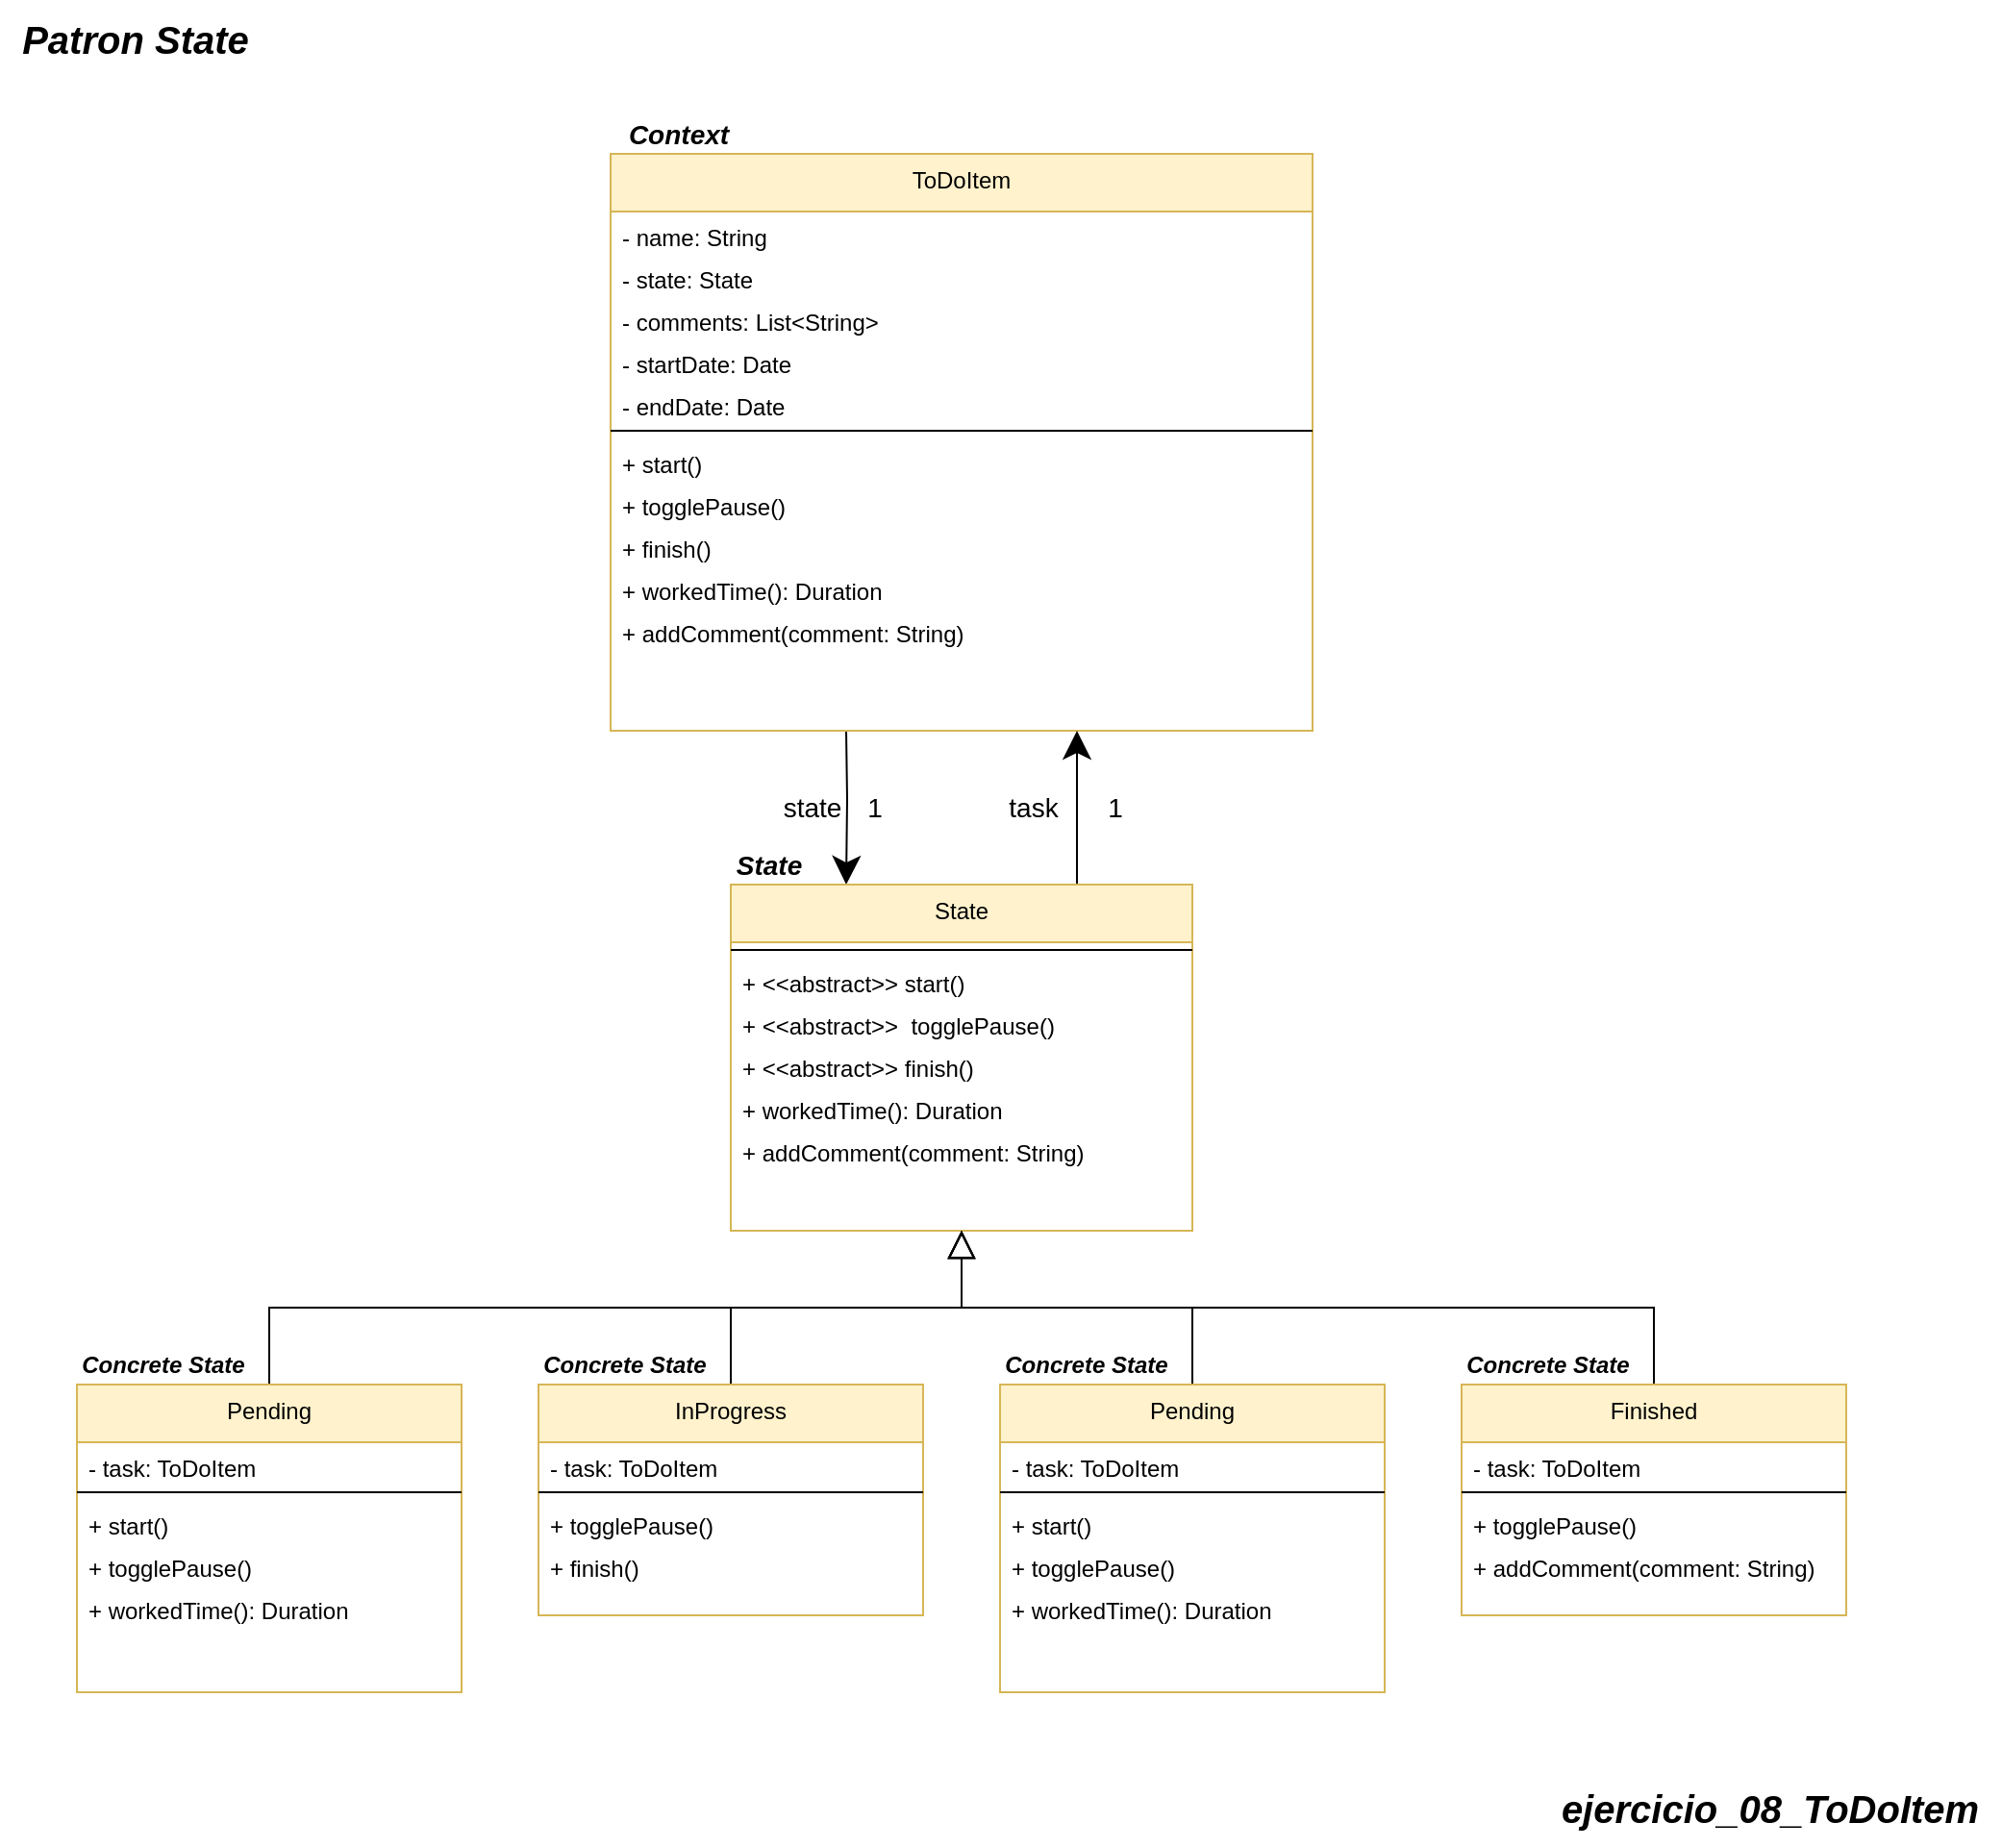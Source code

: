 <mxfile version="24.4.0" type="google">
  <diagram name="Page-1" id="86zFsOohd6gGiGKe7dfL">
    <mxGraphModel grid="1" page="1" gridSize="10" guides="1" tooltips="1" connect="1" arrows="1" fold="1" pageScale="1" pageWidth="850" pageHeight="1100" math="0" shadow="0">
      <root>
        <mxCell id="0" />
        <mxCell id="1" parent="0" />
        <mxCell id="28am5zc72-CxDdYoVZ5G-27" value="&lt;span style=&quot;font-size: 20px;&quot;&gt;&lt;b&gt;&lt;i&gt;ejercicio_08_ToDoItem&lt;/i&gt;&lt;/b&gt;&lt;/span&gt;" style="text;html=1;align=center;verticalAlign=middle;resizable=0;points=[];autosize=1;strokeColor=none;fillColor=none;" vertex="1" parent="1">
          <mxGeometry x="1840" y="-1200" width="240" height="40" as="geometry" />
        </mxCell>
        <mxCell id="rkeLOa6LP-PtmjB0b2Ty-14" style="edgeStyle=orthogonalEdgeStyle;rounded=0;orthogonalLoop=1;jettySize=auto;html=1;entryX=0.25;entryY=0;entryDx=0;entryDy=0;endSize=12;startSize=12;" edge="1" parent="1" target="rkeLOa6LP-PtmjB0b2Ty-31">
          <mxGeometry relative="1" as="geometry">
            <mxPoint x="1480" y="-1740" as="sourcePoint" />
            <mxPoint x="1480.0" y="-1680" as="targetPoint" />
          </mxGeometry>
        </mxCell>
        <mxCell id="rkeLOa6LP-PtmjB0b2Ty-15" value="ToDoItem&#xa;" style="swimlane;fontStyle=0;align=center;verticalAlign=top;childLayout=stackLayout;horizontal=1;startSize=30;horizontalStack=0;resizeParent=1;resizeLast=0;collapsible=1;marginBottom=0;rounded=0;shadow=0;strokeWidth=1;fillColor=#fff2cc;strokeColor=#d6b656;" vertex="1" parent="1">
          <mxGeometry x="1357.5" y="-2040" width="365" height="300" as="geometry">
            <mxRectangle x="110" y="-20" width="160" height="26" as="alternateBounds" />
          </mxGeometry>
        </mxCell>
        <mxCell id="rkeLOa6LP-PtmjB0b2Ty-16" value="- name: String" style="text;align=left;verticalAlign=top;spacingLeft=4;spacingRight=4;overflow=hidden;rotatable=0;points=[[0,0.5],[1,0.5]];portConstraint=eastwest;rounded=0;shadow=0;html=0;" vertex="1" parent="rkeLOa6LP-PtmjB0b2Ty-15">
          <mxGeometry y="30" width="365" height="22" as="geometry" />
        </mxCell>
        <mxCell id="rkeLOa6LP-PtmjB0b2Ty-17" value="- state: State" style="text;align=left;verticalAlign=top;spacingLeft=4;spacingRight=4;overflow=hidden;rotatable=0;points=[[0,0.5],[1,0.5]];portConstraint=eastwest;rounded=0;shadow=0;html=0;" vertex="1" parent="rkeLOa6LP-PtmjB0b2Ty-15">
          <mxGeometry y="52" width="365" height="22" as="geometry" />
        </mxCell>
        <mxCell id="rkeLOa6LP-PtmjB0b2Ty-18" value="- comments: List&lt;String&gt;" style="text;align=left;verticalAlign=top;spacingLeft=4;spacingRight=4;overflow=hidden;rotatable=0;points=[[0,0.5],[1,0.5]];portConstraint=eastwest;rounded=0;shadow=0;html=0;" vertex="1" parent="rkeLOa6LP-PtmjB0b2Ty-15">
          <mxGeometry y="74" width="365" height="22" as="geometry" />
        </mxCell>
        <mxCell id="rkeLOa6LP-PtmjB0b2Ty-19" value="- startDate: Date" style="text;align=left;verticalAlign=top;spacingLeft=4;spacingRight=4;overflow=hidden;rotatable=0;points=[[0,0.5],[1,0.5]];portConstraint=eastwest;rounded=0;shadow=0;html=0;" vertex="1" parent="rkeLOa6LP-PtmjB0b2Ty-15">
          <mxGeometry y="96" width="365" height="22" as="geometry" />
        </mxCell>
        <mxCell id="rkeLOa6LP-PtmjB0b2Ty-20" value="- endDate: Date" style="text;align=left;verticalAlign=top;spacingLeft=4;spacingRight=4;overflow=hidden;rotatable=0;points=[[0,0.5],[1,0.5]];portConstraint=eastwest;rounded=0;shadow=0;html=0;" vertex="1" parent="rkeLOa6LP-PtmjB0b2Ty-15">
          <mxGeometry y="118" width="365" height="22" as="geometry" />
        </mxCell>
        <mxCell id="rkeLOa6LP-PtmjB0b2Ty-21" value="" style="line;html=1;strokeWidth=1;align=left;verticalAlign=middle;spacingTop=-1;spacingLeft=3;spacingRight=3;rotatable=0;labelPosition=right;points=[];portConstraint=eastwest;" vertex="1" parent="rkeLOa6LP-PtmjB0b2Ty-15">
          <mxGeometry y="140" width="365" height="8" as="geometry" />
        </mxCell>
        <mxCell id="rkeLOa6LP-PtmjB0b2Ty-22" value="+ start()" style="text;align=left;verticalAlign=top;spacingLeft=4;spacingRight=4;overflow=hidden;rotatable=0;points=[[0,0.5],[1,0.5]];portConstraint=eastwest;rounded=0;shadow=0;html=0;" vertex="1" parent="rkeLOa6LP-PtmjB0b2Ty-15">
          <mxGeometry y="148" width="365" height="22" as="geometry" />
        </mxCell>
        <mxCell id="rkeLOa6LP-PtmjB0b2Ty-23" value="+ togglePause()" style="text;align=left;verticalAlign=top;spacingLeft=4;spacingRight=4;overflow=hidden;rotatable=0;points=[[0,0.5],[1,0.5]];portConstraint=eastwest;rounded=0;shadow=0;html=0;" vertex="1" parent="rkeLOa6LP-PtmjB0b2Ty-15">
          <mxGeometry y="170" width="365" height="22" as="geometry" />
        </mxCell>
        <mxCell id="rkeLOa6LP-PtmjB0b2Ty-24" value="+ finish()" style="text;align=left;verticalAlign=top;spacingLeft=4;spacingRight=4;overflow=hidden;rotatable=0;points=[[0,0.5],[1,0.5]];portConstraint=eastwest;rounded=0;shadow=0;html=0;" vertex="1" parent="rkeLOa6LP-PtmjB0b2Ty-15">
          <mxGeometry y="192" width="365" height="22" as="geometry" />
        </mxCell>
        <mxCell id="rkeLOa6LP-PtmjB0b2Ty-25" value="+ workedTime(): Duration" style="text;align=left;verticalAlign=top;spacingLeft=4;spacingRight=4;overflow=hidden;rotatable=0;points=[[0,0.5],[1,0.5]];portConstraint=eastwest;rounded=0;shadow=0;html=0;" vertex="1" parent="rkeLOa6LP-PtmjB0b2Ty-15">
          <mxGeometry y="214" width="365" height="22" as="geometry" />
        </mxCell>
        <mxCell id="rkeLOa6LP-PtmjB0b2Ty-26" value="+ addComment(comment: String)" style="text;align=left;verticalAlign=top;spacingLeft=4;spacingRight=4;overflow=hidden;rotatable=0;points=[[0,0.5],[1,0.5]];portConstraint=eastwest;rounded=0;shadow=0;html=0;" vertex="1" parent="rkeLOa6LP-PtmjB0b2Ty-15">
          <mxGeometry y="236" width="365" height="22" as="geometry" />
        </mxCell>
        <mxCell id="rkeLOa6LP-PtmjB0b2Ty-27" value="1" style="text;html=1;align=center;verticalAlign=middle;whiteSpace=wrap;rounded=0;fontSize=14;" vertex="1" parent="1">
          <mxGeometry x="1480" y="-1710" width="30" height="20" as="geometry" />
        </mxCell>
        <mxCell id="rkeLOa6LP-PtmjB0b2Ty-28" value="state" style="text;html=1;align=center;verticalAlign=middle;whiteSpace=wrap;rounded=0;fontSize=14;" vertex="1" parent="1">
          <mxGeometry x="1445" y="-1710" width="35" height="20" as="geometry" />
        </mxCell>
        <mxCell id="rkeLOa6LP-PtmjB0b2Ty-29" value="&lt;b style=&quot;&quot;&gt;&lt;i&gt;&lt;font style=&quot;font-size: 20px;&quot;&gt;Patron State&lt;/font&gt;&lt;/i&gt;&lt;/b&gt;" style="text;html=1;align=center;verticalAlign=middle;resizable=0;points=[];autosize=1;strokeColor=none;fillColor=none;" vertex="1" parent="1">
          <mxGeometry x="1040" y="-2120" width="140" height="40" as="geometry" />
        </mxCell>
        <mxCell id="rkeLOa6LP-PtmjB0b2Ty-30" style="edgeStyle=orthogonalEdgeStyle;rounded=0;orthogonalLoop=1;jettySize=auto;html=1;endSize=12;startSize=12;" edge="1" parent="1" source="rkeLOa6LP-PtmjB0b2Ty-31">
          <mxGeometry relative="1" as="geometry">
            <mxPoint x="1600" y="-1740" as="targetPoint" />
            <Array as="points">
              <mxPoint x="1600" y="-1720" />
              <mxPoint x="1600" y="-1720" />
            </Array>
          </mxGeometry>
        </mxCell>
        <mxCell id="rkeLOa6LP-PtmjB0b2Ty-31" value="State&#xa;" style="swimlane;fontStyle=0;align=center;verticalAlign=top;childLayout=stackLayout;horizontal=1;startSize=30;horizontalStack=0;resizeParent=1;resizeLast=0;collapsible=1;marginBottom=0;rounded=0;shadow=0;strokeWidth=1;fillColor=#fff2cc;strokeColor=#d6b656;" vertex="1" parent="1">
          <mxGeometry x="1420" y="-1660" width="240" height="180" as="geometry">
            <mxRectangle x="110" y="-20" width="160" height="26" as="alternateBounds" />
          </mxGeometry>
        </mxCell>
        <mxCell id="rkeLOa6LP-PtmjB0b2Ty-32" value="" style="line;html=1;strokeWidth=1;align=left;verticalAlign=middle;spacingTop=-1;spacingLeft=3;spacingRight=3;rotatable=0;labelPosition=right;points=[];portConstraint=eastwest;" vertex="1" parent="rkeLOa6LP-PtmjB0b2Ty-31">
          <mxGeometry y="30" width="240" height="8" as="geometry" />
        </mxCell>
        <mxCell id="rkeLOa6LP-PtmjB0b2Ty-33" value="+ &lt;&lt;abstract&gt;&gt; start()" style="text;align=left;verticalAlign=top;spacingLeft=4;spacingRight=4;overflow=hidden;rotatable=0;points=[[0,0.5],[1,0.5]];portConstraint=eastwest;rounded=0;shadow=0;html=0;" vertex="1" parent="rkeLOa6LP-PtmjB0b2Ty-31">
          <mxGeometry y="38" width="240" height="22" as="geometry" />
        </mxCell>
        <mxCell id="rkeLOa6LP-PtmjB0b2Ty-34" value="+ &lt;&lt;abstract&gt;&gt;  togglePause()" style="text;align=left;verticalAlign=top;spacingLeft=4;spacingRight=4;overflow=hidden;rotatable=0;points=[[0,0.5],[1,0.5]];portConstraint=eastwest;rounded=0;shadow=0;html=0;" vertex="1" parent="rkeLOa6LP-PtmjB0b2Ty-31">
          <mxGeometry y="60" width="240" height="22" as="geometry" />
        </mxCell>
        <mxCell id="rkeLOa6LP-PtmjB0b2Ty-35" value="+ &lt;&lt;abstract&gt;&gt; finish()" style="text;align=left;verticalAlign=top;spacingLeft=4;spacingRight=4;overflow=hidden;rotatable=0;points=[[0,0.5],[1,0.5]];portConstraint=eastwest;rounded=0;shadow=0;html=0;" vertex="1" parent="rkeLOa6LP-PtmjB0b2Ty-31">
          <mxGeometry y="82" width="240" height="22" as="geometry" />
        </mxCell>
        <mxCell id="rkeLOa6LP-PtmjB0b2Ty-36" value="+ workedTime(): Duration" style="text;align=left;verticalAlign=top;spacingLeft=4;spacingRight=4;overflow=hidden;rotatable=0;points=[[0,0.5],[1,0.5]];portConstraint=eastwest;rounded=0;shadow=0;html=0;" vertex="1" parent="rkeLOa6LP-PtmjB0b2Ty-31">
          <mxGeometry y="104" width="240" height="22" as="geometry" />
        </mxCell>
        <mxCell id="rkeLOa6LP-PtmjB0b2Ty-37" value="+ addComment(comment: String)" style="text;align=left;verticalAlign=top;spacingLeft=4;spacingRight=4;overflow=hidden;rotatable=0;points=[[0,0.5],[1,0.5]];portConstraint=eastwest;rounded=0;shadow=0;html=0;" vertex="1" parent="rkeLOa6LP-PtmjB0b2Ty-31">
          <mxGeometry y="126" width="240" height="22" as="geometry" />
        </mxCell>
        <mxCell id="rkeLOa6LP-PtmjB0b2Ty-38" style="edgeStyle=orthogonalEdgeStyle;rounded=0;orthogonalLoop=1;jettySize=auto;html=1;endSize=12;startSize=12;endArrow=block;endFill=0;" edge="1" parent="1" source="rkeLOa6LP-PtmjB0b2Ty-39" target="rkeLOa6LP-PtmjB0b2Ty-31">
          <mxGeometry relative="1" as="geometry">
            <Array as="points">
              <mxPoint x="1180" y="-1440" />
              <mxPoint x="1540" y="-1440" />
            </Array>
          </mxGeometry>
        </mxCell>
        <mxCell id="rkeLOa6LP-PtmjB0b2Ty-39" value="Pending" style="swimlane;fontStyle=0;align=center;verticalAlign=top;childLayout=stackLayout;horizontal=1;startSize=30;horizontalStack=0;resizeParent=1;resizeLast=0;collapsible=1;marginBottom=0;rounded=0;shadow=0;strokeWidth=1;fillColor=#fff2cc;strokeColor=#d6b656;" vertex="1" parent="1">
          <mxGeometry x="1080" y="-1400" width="200" height="160" as="geometry">
            <mxRectangle x="110" y="-20" width="160" height="26" as="alternateBounds" />
          </mxGeometry>
        </mxCell>
        <mxCell id="rkeLOa6LP-PtmjB0b2Ty-40" value="- task: ToDoItem" style="text;align=left;verticalAlign=top;spacingLeft=4;spacingRight=4;overflow=hidden;rotatable=0;points=[[0,0.5],[1,0.5]];portConstraint=eastwest;rounded=0;shadow=0;html=0;" vertex="1" parent="rkeLOa6LP-PtmjB0b2Ty-39">
          <mxGeometry y="30" width="200" height="22" as="geometry" />
        </mxCell>
        <mxCell id="rkeLOa6LP-PtmjB0b2Ty-41" value="" style="line;html=1;strokeWidth=1;align=left;verticalAlign=middle;spacingTop=-1;spacingLeft=3;spacingRight=3;rotatable=0;labelPosition=right;points=[];portConstraint=eastwest;" vertex="1" parent="rkeLOa6LP-PtmjB0b2Ty-39">
          <mxGeometry y="52" width="200" height="8" as="geometry" />
        </mxCell>
        <mxCell id="rkeLOa6LP-PtmjB0b2Ty-42" value="+ start()" style="text;align=left;verticalAlign=top;spacingLeft=4;spacingRight=4;overflow=hidden;rotatable=0;points=[[0,0.5],[1,0.5]];portConstraint=eastwest;rounded=0;shadow=0;html=0;" vertex="1" parent="rkeLOa6LP-PtmjB0b2Ty-39">
          <mxGeometry y="60" width="200" height="22" as="geometry" />
        </mxCell>
        <mxCell id="rkeLOa6LP-PtmjB0b2Ty-43" value="+ togglePause()" style="text;align=left;verticalAlign=top;spacingLeft=4;spacingRight=4;overflow=hidden;rotatable=0;points=[[0,0.5],[1,0.5]];portConstraint=eastwest;rounded=0;shadow=0;html=0;" vertex="1" parent="rkeLOa6LP-PtmjB0b2Ty-39">
          <mxGeometry y="82" width="200" height="22" as="geometry" />
        </mxCell>
        <mxCell id="rkeLOa6LP-PtmjB0b2Ty-44" value="+ workedTime(): Duration" style="text;align=left;verticalAlign=top;spacingLeft=4;spacingRight=4;overflow=hidden;rotatable=0;points=[[0,0.5],[1,0.5]];portConstraint=eastwest;rounded=0;shadow=0;html=0;" vertex="1" parent="rkeLOa6LP-PtmjB0b2Ty-39">
          <mxGeometry y="104" width="200" height="22" as="geometry" />
        </mxCell>
        <mxCell id="rkeLOa6LP-PtmjB0b2Ty-45" style="edgeStyle=orthogonalEdgeStyle;rounded=0;orthogonalLoop=1;jettySize=auto;html=1;endSize=12;startSize=12;endArrow=block;endFill=0;" edge="1" parent="1" source="rkeLOa6LP-PtmjB0b2Ty-46" target="rkeLOa6LP-PtmjB0b2Ty-31">
          <mxGeometry relative="1" as="geometry">
            <Array as="points">
              <mxPoint x="1420" y="-1440" />
              <mxPoint x="1540" y="-1440" />
            </Array>
          </mxGeometry>
        </mxCell>
        <mxCell id="rkeLOa6LP-PtmjB0b2Ty-46" value="InProgress" style="swimlane;fontStyle=0;align=center;verticalAlign=top;childLayout=stackLayout;horizontal=1;startSize=30;horizontalStack=0;resizeParent=1;resizeLast=0;collapsible=1;marginBottom=0;rounded=0;shadow=0;strokeWidth=1;fillColor=#fff2cc;strokeColor=#d6b656;" vertex="1" parent="1">
          <mxGeometry x="1320" y="-1400" width="200" height="120" as="geometry">
            <mxRectangle x="110" y="-20" width="160" height="26" as="alternateBounds" />
          </mxGeometry>
        </mxCell>
        <mxCell id="rkeLOa6LP-PtmjB0b2Ty-47" value="- task: ToDoItem" style="text;align=left;verticalAlign=top;spacingLeft=4;spacingRight=4;overflow=hidden;rotatable=0;points=[[0,0.5],[1,0.5]];portConstraint=eastwest;rounded=0;shadow=0;html=0;" vertex="1" parent="rkeLOa6LP-PtmjB0b2Ty-46">
          <mxGeometry y="30" width="200" height="22" as="geometry" />
        </mxCell>
        <mxCell id="rkeLOa6LP-PtmjB0b2Ty-48" value="" style="line;html=1;strokeWidth=1;align=left;verticalAlign=middle;spacingTop=-1;spacingLeft=3;spacingRight=3;rotatable=0;labelPosition=right;points=[];portConstraint=eastwest;" vertex="1" parent="rkeLOa6LP-PtmjB0b2Ty-46">
          <mxGeometry y="52" width="200" height="8" as="geometry" />
        </mxCell>
        <mxCell id="rkeLOa6LP-PtmjB0b2Ty-49" value="+ togglePause()" style="text;align=left;verticalAlign=top;spacingLeft=4;spacingRight=4;overflow=hidden;rotatable=0;points=[[0,0.5],[1,0.5]];portConstraint=eastwest;rounded=0;shadow=0;html=0;" vertex="1" parent="rkeLOa6LP-PtmjB0b2Ty-46">
          <mxGeometry y="60" width="200" height="22" as="geometry" />
        </mxCell>
        <mxCell id="rkeLOa6LP-PtmjB0b2Ty-50" value="+ finish()" style="text;align=left;verticalAlign=top;spacingLeft=4;spacingRight=4;overflow=hidden;rotatable=0;points=[[0,0.5],[1,0.5]];portConstraint=eastwest;rounded=0;shadow=0;html=0;" vertex="1" parent="rkeLOa6LP-PtmjB0b2Ty-46">
          <mxGeometry y="82" width="200" height="22" as="geometry" />
        </mxCell>
        <mxCell id="rkeLOa6LP-PtmjB0b2Ty-51" style="edgeStyle=orthogonalEdgeStyle;rounded=0;orthogonalLoop=1;jettySize=auto;html=1;endSize=12;startSize=12;endArrow=block;endFill=0;" edge="1" parent="1" source="rkeLOa6LP-PtmjB0b2Ty-52" target="rkeLOa6LP-PtmjB0b2Ty-31">
          <mxGeometry relative="1" as="geometry">
            <Array as="points">
              <mxPoint x="1660" y="-1440" />
              <mxPoint x="1540" y="-1440" />
            </Array>
          </mxGeometry>
        </mxCell>
        <mxCell id="rkeLOa6LP-PtmjB0b2Ty-52" value="Pending" style="swimlane;fontStyle=0;align=center;verticalAlign=top;childLayout=stackLayout;horizontal=1;startSize=30;horizontalStack=0;resizeParent=1;resizeLast=0;collapsible=1;marginBottom=0;rounded=0;shadow=0;strokeWidth=1;fillColor=#fff2cc;strokeColor=#d6b656;" vertex="1" parent="1">
          <mxGeometry x="1560" y="-1400" width="200" height="160" as="geometry">
            <mxRectangle x="110" y="-20" width="160" height="26" as="alternateBounds" />
          </mxGeometry>
        </mxCell>
        <mxCell id="rkeLOa6LP-PtmjB0b2Ty-53" value="- task: ToDoItem" style="text;align=left;verticalAlign=top;spacingLeft=4;spacingRight=4;overflow=hidden;rotatable=0;points=[[0,0.5],[1,0.5]];portConstraint=eastwest;rounded=0;shadow=0;html=0;" vertex="1" parent="rkeLOa6LP-PtmjB0b2Ty-52">
          <mxGeometry y="30" width="200" height="22" as="geometry" />
        </mxCell>
        <mxCell id="rkeLOa6LP-PtmjB0b2Ty-54" value="" style="line;html=1;strokeWidth=1;align=left;verticalAlign=middle;spacingTop=-1;spacingLeft=3;spacingRight=3;rotatable=0;labelPosition=right;points=[];portConstraint=eastwest;" vertex="1" parent="rkeLOa6LP-PtmjB0b2Ty-52">
          <mxGeometry y="52" width="200" height="8" as="geometry" />
        </mxCell>
        <mxCell id="rkeLOa6LP-PtmjB0b2Ty-55" value="+ start()" style="text;align=left;verticalAlign=top;spacingLeft=4;spacingRight=4;overflow=hidden;rotatable=0;points=[[0,0.5],[1,0.5]];portConstraint=eastwest;rounded=0;shadow=0;html=0;" vertex="1" parent="rkeLOa6LP-PtmjB0b2Ty-52">
          <mxGeometry y="60" width="200" height="22" as="geometry" />
        </mxCell>
        <mxCell id="rkeLOa6LP-PtmjB0b2Ty-56" value="+ togglePause()" style="text;align=left;verticalAlign=top;spacingLeft=4;spacingRight=4;overflow=hidden;rotatable=0;points=[[0,0.5],[1,0.5]];portConstraint=eastwest;rounded=0;shadow=0;html=0;" vertex="1" parent="rkeLOa6LP-PtmjB0b2Ty-52">
          <mxGeometry y="82" width="200" height="22" as="geometry" />
        </mxCell>
        <mxCell id="rkeLOa6LP-PtmjB0b2Ty-57" value="+ workedTime(): Duration" style="text;align=left;verticalAlign=top;spacingLeft=4;spacingRight=4;overflow=hidden;rotatable=0;points=[[0,0.5],[1,0.5]];portConstraint=eastwest;rounded=0;shadow=0;html=0;" vertex="1" parent="rkeLOa6LP-PtmjB0b2Ty-52">
          <mxGeometry y="104" width="200" height="22" as="geometry" />
        </mxCell>
        <mxCell id="rkeLOa6LP-PtmjB0b2Ty-58" style="edgeStyle=orthogonalEdgeStyle;rounded=0;orthogonalLoop=1;jettySize=auto;html=1;endSize=12;startSize=12;endArrow=block;endFill=0;" edge="1" parent="1" source="rkeLOa6LP-PtmjB0b2Ty-59" target="rkeLOa6LP-PtmjB0b2Ty-31">
          <mxGeometry relative="1" as="geometry">
            <Array as="points">
              <mxPoint x="1900" y="-1440" />
              <mxPoint x="1540" y="-1440" />
            </Array>
          </mxGeometry>
        </mxCell>
        <mxCell id="rkeLOa6LP-PtmjB0b2Ty-59" value="Finished" style="swimlane;fontStyle=0;align=center;verticalAlign=top;childLayout=stackLayout;horizontal=1;startSize=30;horizontalStack=0;resizeParent=1;resizeLast=0;collapsible=1;marginBottom=0;rounded=0;shadow=0;strokeWidth=1;fillColor=#fff2cc;strokeColor=#d6b656;" vertex="1" parent="1">
          <mxGeometry x="1800" y="-1400" width="200" height="120" as="geometry">
            <mxRectangle x="110" y="-20" width="160" height="26" as="alternateBounds" />
          </mxGeometry>
        </mxCell>
        <mxCell id="rkeLOa6LP-PtmjB0b2Ty-60" value="- task: ToDoItem" style="text;align=left;verticalAlign=top;spacingLeft=4;spacingRight=4;overflow=hidden;rotatable=0;points=[[0,0.5],[1,0.5]];portConstraint=eastwest;rounded=0;shadow=0;html=0;" vertex="1" parent="rkeLOa6LP-PtmjB0b2Ty-59">
          <mxGeometry y="30" width="200" height="22" as="geometry" />
        </mxCell>
        <mxCell id="rkeLOa6LP-PtmjB0b2Ty-61" value="" style="line;html=1;strokeWidth=1;align=left;verticalAlign=middle;spacingTop=-1;spacingLeft=3;spacingRight=3;rotatable=0;labelPosition=right;points=[];portConstraint=eastwest;" vertex="1" parent="rkeLOa6LP-PtmjB0b2Ty-59">
          <mxGeometry y="52" width="200" height="8" as="geometry" />
        </mxCell>
        <mxCell id="rkeLOa6LP-PtmjB0b2Ty-62" value="+ togglePause()" style="text;align=left;verticalAlign=top;spacingLeft=4;spacingRight=4;overflow=hidden;rotatable=0;points=[[0,0.5],[1,0.5]];portConstraint=eastwest;rounded=0;shadow=0;html=0;" vertex="1" parent="rkeLOa6LP-PtmjB0b2Ty-59">
          <mxGeometry y="60" width="200" height="22" as="geometry" />
        </mxCell>
        <mxCell id="rkeLOa6LP-PtmjB0b2Ty-63" value="+ addComment(comment: String)" style="text;align=left;verticalAlign=top;spacingLeft=4;spacingRight=4;overflow=hidden;rotatable=0;points=[[0,0.5],[1,0.5]];portConstraint=eastwest;rounded=0;shadow=0;html=0;" vertex="1" parent="rkeLOa6LP-PtmjB0b2Ty-59">
          <mxGeometry y="82" width="200" height="22" as="geometry" />
        </mxCell>
        <mxCell id="rkeLOa6LP-PtmjB0b2Ty-64" value="task" style="text;html=1;align=center;verticalAlign=middle;whiteSpace=wrap;rounded=0;fontSize=14;" vertex="1" parent="1">
          <mxGeometry x="1560" y="-1710" width="35" height="20" as="geometry" />
        </mxCell>
        <mxCell id="rkeLOa6LP-PtmjB0b2Ty-65" value="1" style="text;html=1;align=center;verticalAlign=middle;whiteSpace=wrap;rounded=0;fontSize=14;" vertex="1" parent="1">
          <mxGeometry x="1605" y="-1710" width="30" height="20" as="geometry" />
        </mxCell>
        <mxCell id="rkeLOa6LP-PtmjB0b2Ty-66" value="&lt;font size=&quot;1&quot; style=&quot;&quot;&gt;&lt;b style=&quot;&quot;&gt;&lt;i style=&quot;font-size: 14px;&quot;&gt;State&lt;/i&gt;&lt;/b&gt;&lt;/font&gt;" style="text;html=1;align=center;verticalAlign=middle;whiteSpace=wrap;rounded=0;" vertex="1" parent="1">
          <mxGeometry x="1420" y="-1680" width="40" height="20" as="geometry" />
        </mxCell>
        <mxCell id="rkeLOa6LP-PtmjB0b2Ty-67" value="&lt;font size=&quot;1&quot; style=&quot;&quot;&gt;&lt;b style=&quot;&quot;&gt;&lt;i style=&quot;font-size: 12px;&quot;&gt;Concrete State&lt;/i&gt;&lt;/b&gt;&lt;/font&gt;" style="text;html=1;align=center;verticalAlign=middle;whiteSpace=wrap;rounded=0;" vertex="1" parent="1">
          <mxGeometry x="1080" y="-1420" width="90" height="20" as="geometry" />
        </mxCell>
        <mxCell id="rkeLOa6LP-PtmjB0b2Ty-68" value="&lt;font size=&quot;1&quot; style=&quot;&quot;&gt;&lt;b style=&quot;&quot;&gt;&lt;i style=&quot;font-size: 12px;&quot;&gt;Concrete State&lt;/i&gt;&lt;/b&gt;&lt;/font&gt;" style="text;html=1;align=center;verticalAlign=middle;whiteSpace=wrap;rounded=0;" vertex="1" parent="1">
          <mxGeometry x="1320" y="-1420" width="90" height="20" as="geometry" />
        </mxCell>
        <mxCell id="rkeLOa6LP-PtmjB0b2Ty-69" value="&lt;font size=&quot;1&quot; style=&quot;&quot;&gt;&lt;b style=&quot;&quot;&gt;&lt;i style=&quot;font-size: 12px;&quot;&gt;Concrete State&lt;/i&gt;&lt;/b&gt;&lt;/font&gt;" style="text;html=1;align=center;verticalAlign=middle;whiteSpace=wrap;rounded=0;" vertex="1" parent="1">
          <mxGeometry x="1560" y="-1420" width="90" height="20" as="geometry" />
        </mxCell>
        <mxCell id="rkeLOa6LP-PtmjB0b2Ty-70" value="&lt;font size=&quot;1&quot; style=&quot;&quot;&gt;&lt;b style=&quot;&quot;&gt;&lt;i style=&quot;font-size: 12px;&quot;&gt;Concrete State&lt;/i&gt;&lt;/b&gt;&lt;/font&gt;" style="text;html=1;align=center;verticalAlign=middle;whiteSpace=wrap;rounded=0;" vertex="1" parent="1">
          <mxGeometry x="1800" y="-1420" width="90" height="20" as="geometry" />
        </mxCell>
        <mxCell id="rkeLOa6LP-PtmjB0b2Ty-71" value="&lt;font size=&quot;1&quot; style=&quot;&quot;&gt;&lt;b style=&quot;&quot;&gt;&lt;i style=&quot;font-size: 14px;&quot;&gt;Context&lt;/i&gt;&lt;/b&gt;&lt;/font&gt;" style="text;html=1;align=center;verticalAlign=middle;whiteSpace=wrap;rounded=0;" vertex="1" parent="1">
          <mxGeometry x="1357.5" y="-2060" width="70" height="20" as="geometry" />
        </mxCell>
      </root>
    </mxGraphModel>
  </diagram>
</mxfile>
